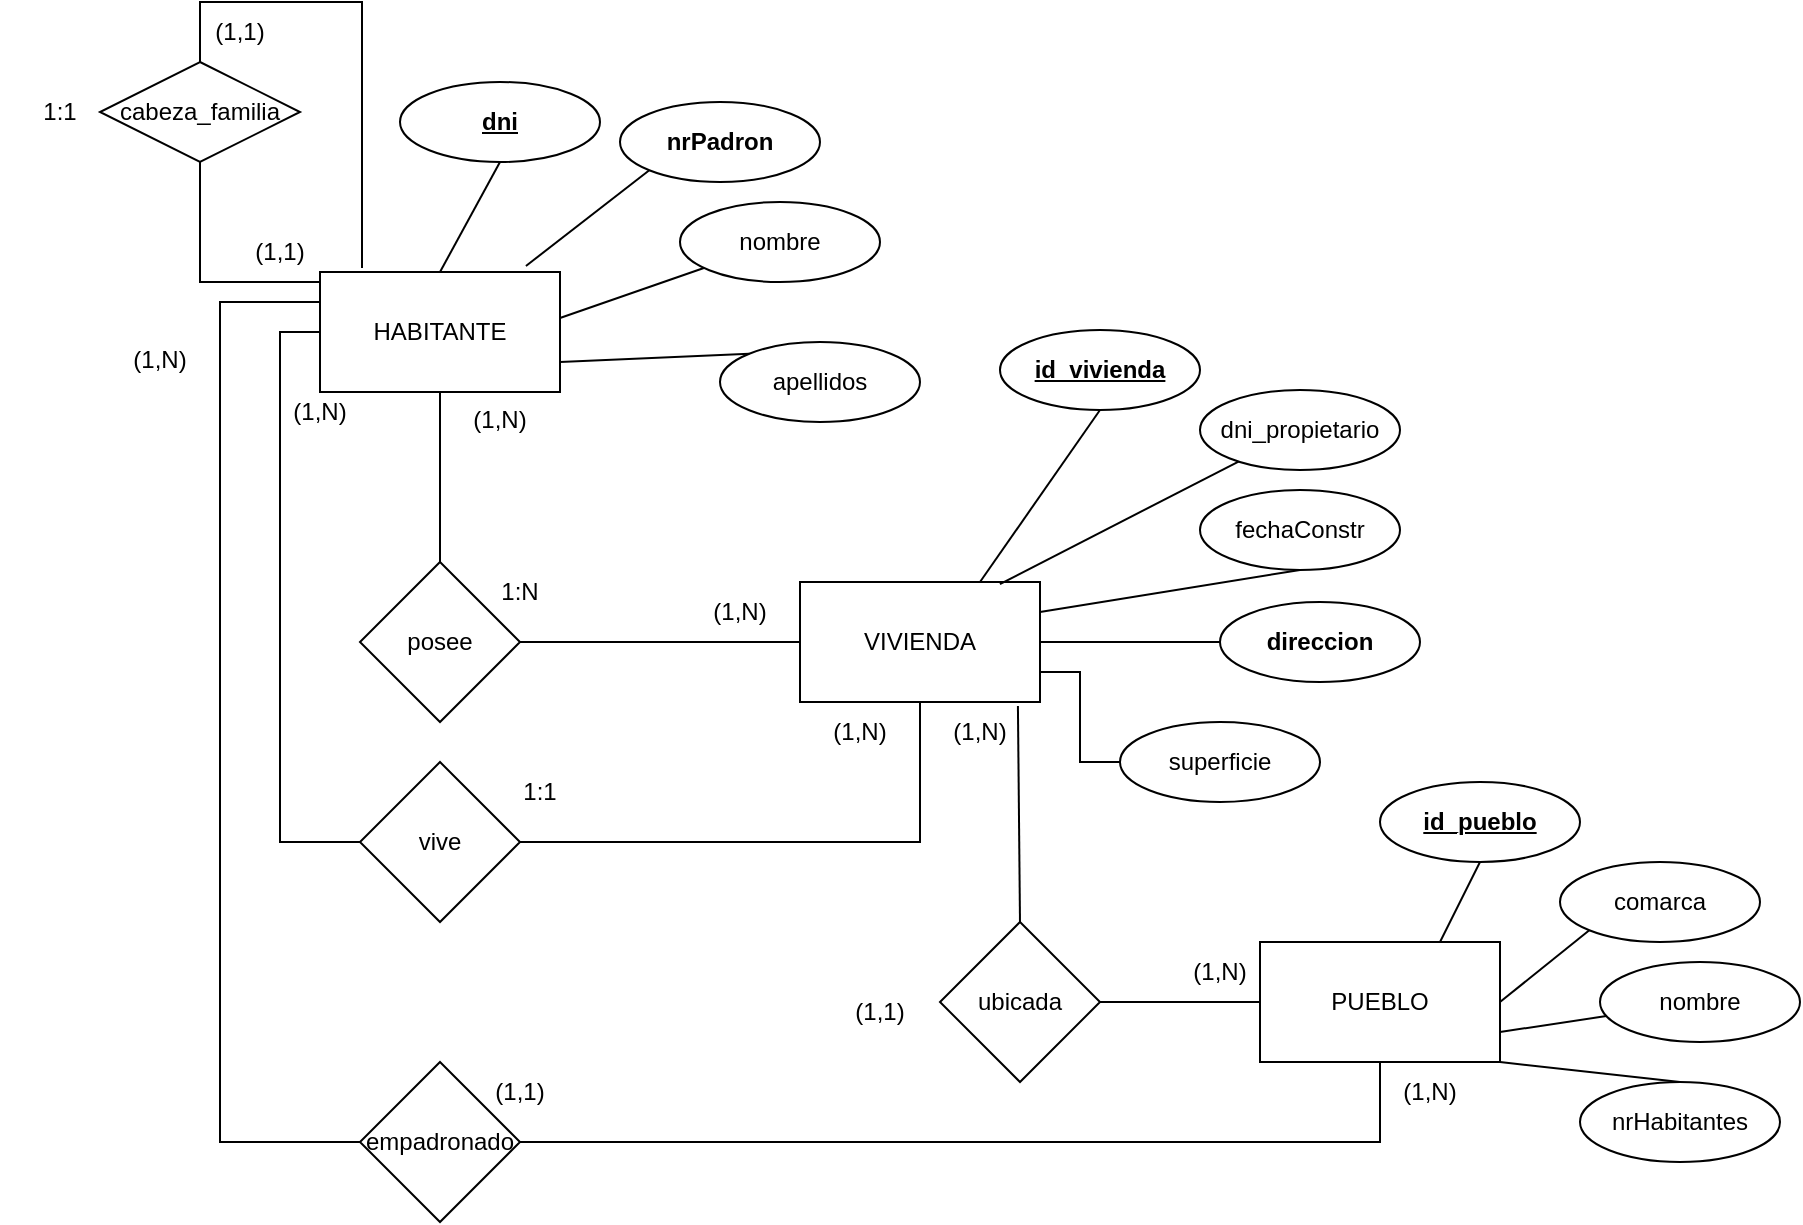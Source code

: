 <mxfile version="21.2.3" type="github">
  <diagram name="Page-1" id="_rjeUM0GodCOC49pjTvd">
    <mxGraphModel dx="1351" dy="658" grid="1" gridSize="10" guides="1" tooltips="1" connect="1" arrows="1" fold="1" page="1" pageScale="1" pageWidth="1169" pageHeight="827" math="0" shadow="0">
      <root>
        <mxCell id="0" />
        <mxCell id="1" parent="0" />
        <mxCell id="InIGWuEx6WWt7c3NKyPj-1" value="HABITANTE" style="rounded=0;whiteSpace=wrap;html=1;" parent="1" vertex="1">
          <mxGeometry x="160" y="175" width="120" height="60" as="geometry" />
        </mxCell>
        <mxCell id="InIGWuEx6WWt7c3NKyPj-2" value="VIVIENDA" style="rounded=0;whiteSpace=wrap;html=1;" parent="1" vertex="1">
          <mxGeometry x="400" y="330" width="120" height="60" as="geometry" />
        </mxCell>
        <mxCell id="InIGWuEx6WWt7c3NKyPj-3" value="PUEBLO" style="rounded=0;whiteSpace=wrap;html=1;" parent="1" vertex="1">
          <mxGeometry x="630" y="510" width="120" height="60" as="geometry" />
        </mxCell>
        <mxCell id="InIGWuEx6WWt7c3NKyPj-4" value="nrHabitantes" style="ellipse;whiteSpace=wrap;html=1;" parent="1" vertex="1">
          <mxGeometry x="790" y="580" width="100" height="40" as="geometry" />
        </mxCell>
        <mxCell id="InIGWuEx6WWt7c3NKyPj-6" value="nombre" style="ellipse;whiteSpace=wrap;html=1;fontStyle=0" parent="1" vertex="1">
          <mxGeometry x="800" y="520" width="100" height="40" as="geometry" />
        </mxCell>
        <mxCell id="InIGWuEx6WWt7c3NKyPj-7" value="fechaConstr" style="ellipse;whiteSpace=wrap;html=1;" parent="1" vertex="1">
          <mxGeometry x="600" y="284" width="100" height="40" as="geometry" />
        </mxCell>
        <mxCell id="InIGWuEx6WWt7c3NKyPj-8" value="direccion" style="ellipse;whiteSpace=wrap;html=1;fontStyle=1" parent="1" vertex="1">
          <mxGeometry x="610" y="340" width="100" height="40" as="geometry" />
        </mxCell>
        <mxCell id="I-vgnG-i18MrDywC4UqB-1" value="" style="edgeStyle=orthogonalEdgeStyle;rounded=0;orthogonalLoop=1;jettySize=auto;html=1;endArrow=none;endFill=0;exitX=0;exitY=0.5;exitDx=0;exitDy=0;entryX=1;entryY=0.75;entryDx=0;entryDy=0;" parent="1" source="InIGWuEx6WWt7c3NKyPj-9" target="InIGWuEx6WWt7c3NKyPj-2" edge="1">
          <mxGeometry relative="1" as="geometry">
            <mxPoint x="925" y="230" as="sourcePoint" />
          </mxGeometry>
        </mxCell>
        <mxCell id="InIGWuEx6WWt7c3NKyPj-9" value="superficie" style="ellipse;whiteSpace=wrap;html=1;" parent="1" vertex="1">
          <mxGeometry x="560" y="400" width="100" height="40" as="geometry" />
        </mxCell>
        <mxCell id="InIGWuEx6WWt7c3NKyPj-10" value="apellidos" style="ellipse;whiteSpace=wrap;html=1;" parent="1" vertex="1">
          <mxGeometry x="360" y="210" width="100" height="40" as="geometry" />
        </mxCell>
        <mxCell id="InIGWuEx6WWt7c3NKyPj-11" value="nombre" style="ellipse;whiteSpace=wrap;html=1;" parent="1" vertex="1">
          <mxGeometry x="340" y="140" width="100" height="40" as="geometry" />
        </mxCell>
        <mxCell id="InIGWuEx6WWt7c3NKyPj-12" value="&lt;b&gt;&lt;span&gt;nrPadron&lt;/span&gt;&lt;/b&gt;" style="ellipse;whiteSpace=wrap;html=1;fontStyle=0" parent="1" vertex="1">
          <mxGeometry x="310" y="90" width="100" height="40" as="geometry" />
        </mxCell>
        <mxCell id="InIGWuEx6WWt7c3NKyPj-13" value="dni" style="ellipse;whiteSpace=wrap;html=1;fontStyle=5" parent="1" vertex="1">
          <mxGeometry x="200" y="80" width="100" height="40" as="geometry" />
        </mxCell>
        <mxCell id="InIGWuEx6WWt7c3NKyPj-14" value="&lt;span&gt;&lt;span&gt;dni_propietario&lt;/span&gt;&lt;/span&gt;" style="ellipse;whiteSpace=wrap;html=1;fontStyle=0" parent="1" vertex="1">
          <mxGeometry x="600" y="234" width="100" height="40" as="geometry" />
        </mxCell>
        <mxCell id="InIGWuEx6WWt7c3NKyPj-16" value="comarca" style="ellipse;whiteSpace=wrap;html=1;" parent="1" vertex="1">
          <mxGeometry x="780" y="470" width="100" height="40" as="geometry" />
        </mxCell>
        <mxCell id="I-vgnG-i18MrDywC4UqB-2" value="" style="endArrow=none;html=1;rounded=0;exitX=0.833;exitY=0.017;exitDx=0;exitDy=0;exitPerimeter=0;" parent="1" source="InIGWuEx6WWt7c3NKyPj-2" target="InIGWuEx6WWt7c3NKyPj-14" edge="1">
          <mxGeometry width="50" height="50" relative="1" as="geometry">
            <mxPoint x="855" y="210" as="sourcePoint" />
            <mxPoint x="905" y="160" as="targetPoint" />
          </mxGeometry>
        </mxCell>
        <mxCell id="I-vgnG-i18MrDywC4UqB-3" value="" style="endArrow=none;html=1;rounded=0;exitX=1;exitY=0.5;exitDx=0;exitDy=0;entryX=0;entryY=1;entryDx=0;entryDy=0;" parent="1" source="InIGWuEx6WWt7c3NKyPj-3" target="InIGWuEx6WWt7c3NKyPj-16" edge="1">
          <mxGeometry width="50" height="50" relative="1" as="geometry">
            <mxPoint x="750" y="544" as="sourcePoint" />
            <mxPoint x="800" y="494" as="targetPoint" />
          </mxGeometry>
        </mxCell>
        <mxCell id="I-vgnG-i18MrDywC4UqB-4" value="" style="endArrow=none;html=1;rounded=0;exitX=1;exitY=0.5;exitDx=0;exitDy=0;entryX=0;entryY=0.5;entryDx=0;entryDy=0;" parent="1" source="InIGWuEx6WWt7c3NKyPj-2" target="InIGWuEx6WWt7c3NKyPj-8" edge="1">
          <mxGeometry width="50" height="50" relative="1" as="geometry">
            <mxPoint x="765" y="230" as="sourcePoint" />
            <mxPoint x="815" y="180" as="targetPoint" />
          </mxGeometry>
        </mxCell>
        <mxCell id="I-vgnG-i18MrDywC4UqB-5" value="" style="endArrow=none;html=1;rounded=0;exitX=1;exitY=0.25;exitDx=0;exitDy=0;entryX=0.5;entryY=1;entryDx=0;entryDy=0;" parent="1" source="InIGWuEx6WWt7c3NKyPj-2" target="InIGWuEx6WWt7c3NKyPj-7" edge="1">
          <mxGeometry width="50" height="50" relative="1" as="geometry">
            <mxPoint x="655" y="240" as="sourcePoint" />
            <mxPoint x="705" y="190" as="targetPoint" />
          </mxGeometry>
        </mxCell>
        <mxCell id="I-vgnG-i18MrDywC4UqB-6" value="" style="endArrow=none;html=1;rounded=0;entryX=1;entryY=0.75;entryDx=0;entryDy=0;" parent="1" source="InIGWuEx6WWt7c3NKyPj-6" target="InIGWuEx6WWt7c3NKyPj-3" edge="1">
          <mxGeometry width="50" height="50" relative="1" as="geometry">
            <mxPoint x="710" y="590" as="sourcePoint" />
            <mxPoint x="780" y="550" as="targetPoint" />
          </mxGeometry>
        </mxCell>
        <mxCell id="I-vgnG-i18MrDywC4UqB-7" value="" style="endArrow=none;html=1;rounded=0;exitX=0.5;exitY=0;exitDx=0;exitDy=0;entryX=1;entryY=1;entryDx=0;entryDy=0;" parent="1" source="InIGWuEx6WWt7c3NKyPj-4" target="InIGWuEx6WWt7c3NKyPj-3" edge="1">
          <mxGeometry width="50" height="50" relative="1" as="geometry">
            <mxPoint x="1050" y="500" as="sourcePoint" />
            <mxPoint x="770" y="560" as="targetPoint" />
            <Array as="points" />
          </mxGeometry>
        </mxCell>
        <mxCell id="I-vgnG-i18MrDywC4UqB-8" value="" style="endArrow=none;html=1;rounded=0;entryX=0.5;entryY=1;entryDx=0;entryDy=0;exitX=0.5;exitY=0;exitDx=0;exitDy=0;" parent="1" source="InIGWuEx6WWt7c3NKyPj-1" target="InIGWuEx6WWt7c3NKyPj-13" edge="1">
          <mxGeometry width="50" height="50" relative="1" as="geometry">
            <mxPoint x="230" y="170" as="sourcePoint" />
            <mxPoint x="325" y="195" as="targetPoint" />
            <Array as="points" />
          </mxGeometry>
        </mxCell>
        <mxCell id="I-vgnG-i18MrDywC4UqB-9" value="" style="endArrow=none;html=1;rounded=0;exitX=0.858;exitY=-0.05;exitDx=0;exitDy=0;entryX=0;entryY=1;entryDx=0;entryDy=0;exitPerimeter=0;" parent="1" source="InIGWuEx6WWt7c3NKyPj-1" target="InIGWuEx6WWt7c3NKyPj-12" edge="1">
          <mxGeometry width="50" height="50" relative="1" as="geometry">
            <mxPoint x="300" y="285" as="sourcePoint" />
            <mxPoint x="350" y="235" as="targetPoint" />
          </mxGeometry>
        </mxCell>
        <mxCell id="I-vgnG-i18MrDywC4UqB-10" value="" style="endArrow=none;html=1;rounded=0;exitX=0;exitY=0;exitDx=0;exitDy=0;entryX=1;entryY=0.75;entryDx=0;entryDy=0;" parent="1" source="InIGWuEx6WWt7c3NKyPj-10" target="InIGWuEx6WWt7c3NKyPj-1" edge="1">
          <mxGeometry width="50" height="50" relative="1" as="geometry">
            <mxPoint x="175" y="320" as="sourcePoint" />
            <mxPoint x="225" y="270" as="targetPoint" />
          </mxGeometry>
        </mxCell>
        <mxCell id="I-vgnG-i18MrDywC4UqB-11" value="" style="endArrow=none;html=1;rounded=0;exitX=1;exitY=0.383;exitDx=0;exitDy=0;exitPerimeter=0;" parent="1" source="InIGWuEx6WWt7c3NKyPj-1" target="InIGWuEx6WWt7c3NKyPj-11" edge="1">
          <mxGeometry width="50" height="50" relative="1" as="geometry">
            <mxPoint x="290" y="320" as="sourcePoint" />
            <mxPoint x="340" y="270" as="targetPoint" />
          </mxGeometry>
        </mxCell>
        <mxCell id="I-vgnG-i18MrDywC4UqB-20" value="posee" style="rhombus;whiteSpace=wrap;html=1;" parent="1" vertex="1">
          <mxGeometry x="180" y="320" width="80" height="80" as="geometry" />
        </mxCell>
        <mxCell id="I-vgnG-i18MrDywC4UqB-21" value="" style="endArrow=none;html=1;rounded=0;entryX=0.5;entryY=1;entryDx=0;entryDy=0;exitX=0.5;exitY=0;exitDx=0;exitDy=0;" parent="1" source="I-vgnG-i18MrDywC4UqB-20" target="InIGWuEx6WWt7c3NKyPj-1" edge="1">
          <mxGeometry width="50" height="50" relative="1" as="geometry">
            <mxPoint x="220" y="330" as="sourcePoint" />
            <mxPoint x="540" y="280" as="targetPoint" />
          </mxGeometry>
        </mxCell>
        <mxCell id="I-vgnG-i18MrDywC4UqB-22" value="" style="endArrow=none;html=1;rounded=0;exitX=1;exitY=0.5;exitDx=0;exitDy=0;entryX=0;entryY=0.5;entryDx=0;entryDy=0;" parent="1" source="I-vgnG-i18MrDywC4UqB-20" target="InIGWuEx6WWt7c3NKyPj-2" edge="1">
          <mxGeometry width="50" height="50" relative="1" as="geometry">
            <mxPoint x="250" y="370" as="sourcePoint" />
            <mxPoint x="470" y="360" as="targetPoint" />
          </mxGeometry>
        </mxCell>
        <mxCell id="I-vgnG-i18MrDywC4UqB-23" value="vive" style="rhombus;whiteSpace=wrap;html=1;" parent="1" vertex="1">
          <mxGeometry x="180" y="420" width="80" height="80" as="geometry" />
        </mxCell>
        <mxCell id="I-vgnG-i18MrDywC4UqB-24" value="" style="endArrow=none;html=1;rounded=0;entryX=0;entryY=0.5;entryDx=0;entryDy=0;exitX=0;exitY=0.5;exitDx=0;exitDy=0;" parent="1" source="I-vgnG-i18MrDywC4UqB-23" target="InIGWuEx6WWt7c3NKyPj-1" edge="1">
          <mxGeometry width="50" height="50" relative="1" as="geometry">
            <mxPoint x="490" y="360" as="sourcePoint" />
            <mxPoint x="540" y="310" as="targetPoint" />
            <Array as="points">
              <mxPoint x="140" y="460" />
              <mxPoint x="140" y="350" />
              <mxPoint x="140" y="205" />
            </Array>
          </mxGeometry>
        </mxCell>
        <mxCell id="I-vgnG-i18MrDywC4UqB-25" value="" style="endArrow=none;html=1;rounded=0;exitX=1;exitY=0.5;exitDx=0;exitDy=0;entryX=0.5;entryY=1;entryDx=0;entryDy=0;" parent="1" source="I-vgnG-i18MrDywC4UqB-23" target="InIGWuEx6WWt7c3NKyPj-2" edge="1">
          <mxGeometry width="50" height="50" relative="1" as="geometry">
            <mxPoint x="390" y="490" as="sourcePoint" />
            <mxPoint x="440" y="440" as="targetPoint" />
            <Array as="points">
              <mxPoint x="460" y="460" />
            </Array>
          </mxGeometry>
        </mxCell>
        <mxCell id="I-vgnG-i18MrDywC4UqB-26" value="(1,N)" style="text;html=1;strokeColor=none;fillColor=none;align=center;verticalAlign=middle;whiteSpace=wrap;rounded=0;" parent="1" vertex="1">
          <mxGeometry x="220" y="234" width="60" height="30" as="geometry" />
        </mxCell>
        <mxCell id="I-vgnG-i18MrDywC4UqB-27" value="(1,N)" style="text;html=1;strokeColor=none;fillColor=none;align=center;verticalAlign=middle;whiteSpace=wrap;rounded=0;" parent="1" vertex="1">
          <mxGeometry x="340" y="330" width="60" height="30" as="geometry" />
        </mxCell>
        <mxCell id="I-vgnG-i18MrDywC4UqB-29" value="1:N" style="text;html=1;strokeColor=none;fillColor=none;align=center;verticalAlign=middle;whiteSpace=wrap;rounded=0;" parent="1" vertex="1">
          <mxGeometry x="230" y="320" width="60" height="30" as="geometry" />
        </mxCell>
        <mxCell id="I-vgnG-i18MrDywC4UqB-30" value="(1,N)" style="text;html=1;strokeColor=none;fillColor=none;align=center;verticalAlign=middle;whiteSpace=wrap;rounded=0;" parent="1" vertex="1">
          <mxGeometry x="130" y="230" width="60" height="30" as="geometry" />
        </mxCell>
        <mxCell id="I-vgnG-i18MrDywC4UqB-31" value="(1,N)" style="text;html=1;strokeColor=none;fillColor=none;align=center;verticalAlign=middle;whiteSpace=wrap;rounded=0;" parent="1" vertex="1">
          <mxGeometry x="400" y="390" width="60" height="30" as="geometry" />
        </mxCell>
        <mxCell id="I-vgnG-i18MrDywC4UqB-32" value="1:1" style="text;html=1;strokeColor=none;fillColor=none;align=center;verticalAlign=middle;whiteSpace=wrap;rounded=0;" parent="1" vertex="1">
          <mxGeometry x="240" y="420" width="60" height="30" as="geometry" />
        </mxCell>
        <mxCell id="I-vgnG-i18MrDywC4UqB-34" value="ubicada" style="rhombus;whiteSpace=wrap;html=1;" parent="1" vertex="1">
          <mxGeometry x="470" y="500" width="80" height="80" as="geometry" />
        </mxCell>
        <mxCell id="I-vgnG-i18MrDywC4UqB-35" value="" style="endArrow=none;html=1;rounded=0;exitX=0.5;exitY=0;exitDx=0;exitDy=0;entryX=0.908;entryY=1.033;entryDx=0;entryDy=0;entryPerimeter=0;" parent="1" source="I-vgnG-i18MrDywC4UqB-34" target="InIGWuEx6WWt7c3NKyPj-2" edge="1">
          <mxGeometry width="50" height="50" relative="1" as="geometry">
            <mxPoint x="450" y="445" as="sourcePoint" />
            <mxPoint x="510" y="395" as="targetPoint" />
          </mxGeometry>
        </mxCell>
        <mxCell id="I-vgnG-i18MrDywC4UqB-36" value="" style="endArrow=none;html=1;rounded=0;entryX=0;entryY=0.5;entryDx=0;entryDy=0;exitX=1;exitY=0.5;exitDx=0;exitDy=0;" parent="1" source="I-vgnG-i18MrDywC4UqB-34" target="InIGWuEx6WWt7c3NKyPj-3" edge="1">
          <mxGeometry width="50" height="50" relative="1" as="geometry">
            <mxPoint x="550" y="540" as="sourcePoint" />
            <mxPoint x="600" y="490" as="targetPoint" />
          </mxGeometry>
        </mxCell>
        <mxCell id="I-vgnG-i18MrDywC4UqB-37" value="(1,N)" style="text;html=1;strokeColor=none;fillColor=none;align=center;verticalAlign=middle;whiteSpace=wrap;rounded=0;" parent="1" vertex="1">
          <mxGeometry x="460" y="390" width="60" height="30" as="geometry" />
        </mxCell>
        <mxCell id="I-vgnG-i18MrDywC4UqB-38" value="(1,N)" style="text;html=1;strokeColor=none;fillColor=none;align=center;verticalAlign=middle;whiteSpace=wrap;rounded=0;" parent="1" vertex="1">
          <mxGeometry x="580" y="510" width="60" height="30" as="geometry" />
        </mxCell>
        <mxCell id="I-vgnG-i18MrDywC4UqB-39" value="(1,1)" style="text;html=1;strokeColor=none;fillColor=none;align=center;verticalAlign=middle;whiteSpace=wrap;rounded=0;" parent="1" vertex="1">
          <mxGeometry x="410" y="530" width="60" height="30" as="geometry" />
        </mxCell>
        <mxCell id="I-vgnG-i18MrDywC4UqB-40" value="empadronado" style="rhombus;whiteSpace=wrap;html=1;" parent="1" vertex="1">
          <mxGeometry x="180" y="570" width="80" height="80" as="geometry" />
        </mxCell>
        <mxCell id="I-vgnG-i18MrDywC4UqB-41" value="" style="endArrow=none;html=1;rounded=0;entryX=0;entryY=0.25;entryDx=0;entryDy=0;exitX=0;exitY=0.5;exitDx=0;exitDy=0;" parent="1" source="I-vgnG-i18MrDywC4UqB-40" target="InIGWuEx6WWt7c3NKyPj-1" edge="1">
          <mxGeometry width="50" height="50" relative="1" as="geometry">
            <mxPoint x="100" y="234" as="sourcePoint" />
            <mxPoint x="150" y="184" as="targetPoint" />
            <Array as="points">
              <mxPoint x="110" y="610" />
              <mxPoint x="110" y="440" />
              <mxPoint x="110" y="190" />
            </Array>
          </mxGeometry>
        </mxCell>
        <mxCell id="I-vgnG-i18MrDywC4UqB-42" value="" style="endArrow=none;html=1;rounded=0;entryX=0.5;entryY=1;entryDx=0;entryDy=0;exitX=1;exitY=0.5;exitDx=0;exitDy=0;" parent="1" source="I-vgnG-i18MrDywC4UqB-40" target="InIGWuEx6WWt7c3NKyPj-3" edge="1">
          <mxGeometry width="50" height="50" relative="1" as="geometry">
            <mxPoint x="260" y="640" as="sourcePoint" />
            <mxPoint x="310" y="590" as="targetPoint" />
            <Array as="points">
              <mxPoint x="690" y="610" />
            </Array>
          </mxGeometry>
        </mxCell>
        <mxCell id="I-vgnG-i18MrDywC4UqB-43" value="(1,N)" style="text;html=1;strokeColor=none;fillColor=none;align=center;verticalAlign=middle;whiteSpace=wrap;rounded=0;" parent="1" vertex="1">
          <mxGeometry x="50" y="204" width="60" height="30" as="geometry" />
        </mxCell>
        <mxCell id="I-vgnG-i18MrDywC4UqB-44" value="(1,N)" style="text;html=1;strokeColor=none;fillColor=none;align=center;verticalAlign=middle;whiteSpace=wrap;rounded=0;" parent="1" vertex="1">
          <mxGeometry x="685" y="570" width="60" height="30" as="geometry" />
        </mxCell>
        <mxCell id="I-vgnG-i18MrDywC4UqB-45" value="(1,1)" style="text;html=1;strokeColor=none;fillColor=none;align=center;verticalAlign=middle;whiteSpace=wrap;rounded=0;" parent="1" vertex="1">
          <mxGeometry x="230" y="570" width="60" height="30" as="geometry" />
        </mxCell>
        <mxCell id="I-vgnG-i18MrDywC4UqB-52" style="edgeStyle=orthogonalEdgeStyle;rounded=0;orthogonalLoop=1;jettySize=auto;html=1;entryX=0.175;entryY=-0.033;entryDx=0;entryDy=0;entryPerimeter=0;exitX=0.5;exitY=0;exitDx=0;exitDy=0;endArrow=none;endFill=0;" parent="1" source="I-vgnG-i18MrDywC4UqB-48" target="InIGWuEx6WWt7c3NKyPj-1" edge="1">
          <mxGeometry relative="1" as="geometry">
            <Array as="points">
              <mxPoint x="100" y="40" />
              <mxPoint x="181" y="40" />
            </Array>
          </mxGeometry>
        </mxCell>
        <mxCell id="I-vgnG-i18MrDywC4UqB-48" value="cabeza_familia" style="rhombus;whiteSpace=wrap;html=1;" parent="1" vertex="1">
          <mxGeometry x="50" y="70" width="100" height="50" as="geometry" />
        </mxCell>
        <mxCell id="I-vgnG-i18MrDywC4UqB-49" value="" style="endArrow=none;html=1;strokeWidth=1;rounded=0;entryX=0.5;entryY=1;entryDx=0;entryDy=0;endSize=4;startSize=4;" parent="1" target="I-vgnG-i18MrDywC4UqB-48" edge="1">
          <mxGeometry width="50" height="50" relative="1" as="geometry">
            <mxPoint x="160" y="180" as="sourcePoint" />
            <mxPoint x="170" y="120" as="targetPoint" />
            <Array as="points">
              <mxPoint x="100" y="180" />
            </Array>
          </mxGeometry>
        </mxCell>
        <mxCell id="I-vgnG-i18MrDywC4UqB-53" value="1:1" style="text;html=1;strokeColor=none;fillColor=none;align=center;verticalAlign=middle;whiteSpace=wrap;rounded=0;" parent="1" vertex="1">
          <mxGeometry y="80" width="60" height="30" as="geometry" />
        </mxCell>
        <mxCell id="I-vgnG-i18MrDywC4UqB-54" value="(1,1)" style="text;html=1;strokeColor=none;fillColor=none;align=center;verticalAlign=middle;whiteSpace=wrap;rounded=0;" parent="1" vertex="1">
          <mxGeometry x="110" y="150" width="60" height="30" as="geometry" />
        </mxCell>
        <mxCell id="I-vgnG-i18MrDywC4UqB-55" value="(1,1)" style="text;html=1;strokeColor=none;fillColor=none;align=center;verticalAlign=middle;whiteSpace=wrap;rounded=0;" parent="1" vertex="1">
          <mxGeometry x="90" y="40" width="60" height="30" as="geometry" />
        </mxCell>
        <mxCell id="EGqrH5Wh5hcPp_0WLBto-1" value="id_pueblo" style="ellipse;whiteSpace=wrap;html=1;fontStyle=5" vertex="1" parent="1">
          <mxGeometry x="690" y="430" width="100" height="40" as="geometry" />
        </mxCell>
        <mxCell id="EGqrH5Wh5hcPp_0WLBto-2" value="" style="endArrow=none;html=1;rounded=0;entryX=0.75;entryY=0;entryDx=0;entryDy=0;exitX=0.5;exitY=1;exitDx=0;exitDy=0;" edge="1" parent="1" source="EGqrH5Wh5hcPp_0WLBto-1" target="InIGWuEx6WWt7c3NKyPj-3">
          <mxGeometry width="50" height="50" relative="1" as="geometry">
            <mxPoint x="813" y="557" as="sourcePoint" />
            <mxPoint x="760" y="565" as="targetPoint" />
          </mxGeometry>
        </mxCell>
        <mxCell id="EGqrH5Wh5hcPp_0WLBto-3" value="id_vivienda" style="ellipse;whiteSpace=wrap;html=1;fontStyle=5" vertex="1" parent="1">
          <mxGeometry x="500" y="204" width="100" height="40" as="geometry" />
        </mxCell>
        <mxCell id="EGqrH5Wh5hcPp_0WLBto-4" value="" style="endArrow=none;html=1;rounded=0;exitX=0.75;exitY=0;exitDx=0;exitDy=0;entryX=0.5;entryY=1;entryDx=0;entryDy=0;" edge="1" parent="1" source="InIGWuEx6WWt7c3NKyPj-2" target="EGqrH5Wh5hcPp_0WLBto-3">
          <mxGeometry width="50" height="50" relative="1" as="geometry">
            <mxPoint x="510" y="341" as="sourcePoint" />
            <mxPoint x="629" y="280" as="targetPoint" />
          </mxGeometry>
        </mxCell>
      </root>
    </mxGraphModel>
  </diagram>
</mxfile>

